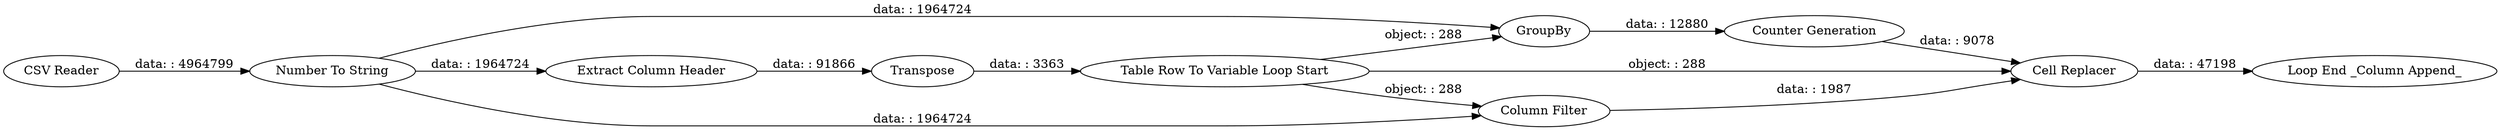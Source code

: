 digraph {
	"-993738428915194470_15" [label="Number To String"]
	"-993738428915194470_25" [label="Cell Replacer"]
	"-993738428915194470_30" [label="Table Row To Variable Loop Start"]
	"-993738428915194470_1" [label="CSV Reader"]
	"-993738428915194470_24" [label="Counter Generation"]
	"-993738428915194470_28" [label="Extract Column Header"]
	"-993738428915194470_34" [label="Loop End _Column Append_"]
	"-993738428915194470_20" [label=GroupBy]
	"-993738428915194470_35" [label="Column Filter"]
	"-993738428915194470_32" [label=Transpose]
	"-993738428915194470_32" -> "-993738428915194470_30" [label="data: : 3363"]
	"-993738428915194470_15" -> "-993738428915194470_20" [label="data: : 1964724"]
	"-993738428915194470_24" -> "-993738428915194470_25" [label="data: : 9078"]
	"-993738428915194470_15" -> "-993738428915194470_35" [label="data: : 1964724"]
	"-993738428915194470_20" -> "-993738428915194470_24" [label="data: : 12880"]
	"-993738428915194470_28" -> "-993738428915194470_32" [label="data: : 91866"]
	"-993738428915194470_30" -> "-993738428915194470_20" [label="object: : 288"]
	"-993738428915194470_1" -> "-993738428915194470_15" [label="data: : 4964799"]
	"-993738428915194470_15" -> "-993738428915194470_28" [label="data: : 1964724"]
	"-993738428915194470_35" -> "-993738428915194470_25" [label="data: : 1987"]
	"-993738428915194470_25" -> "-993738428915194470_34" [label="data: : 47198"]
	"-993738428915194470_30" -> "-993738428915194470_35" [label="object: : 288"]
	"-993738428915194470_30" -> "-993738428915194470_25" [label="object: : 288"]
	rankdir=LR
}
